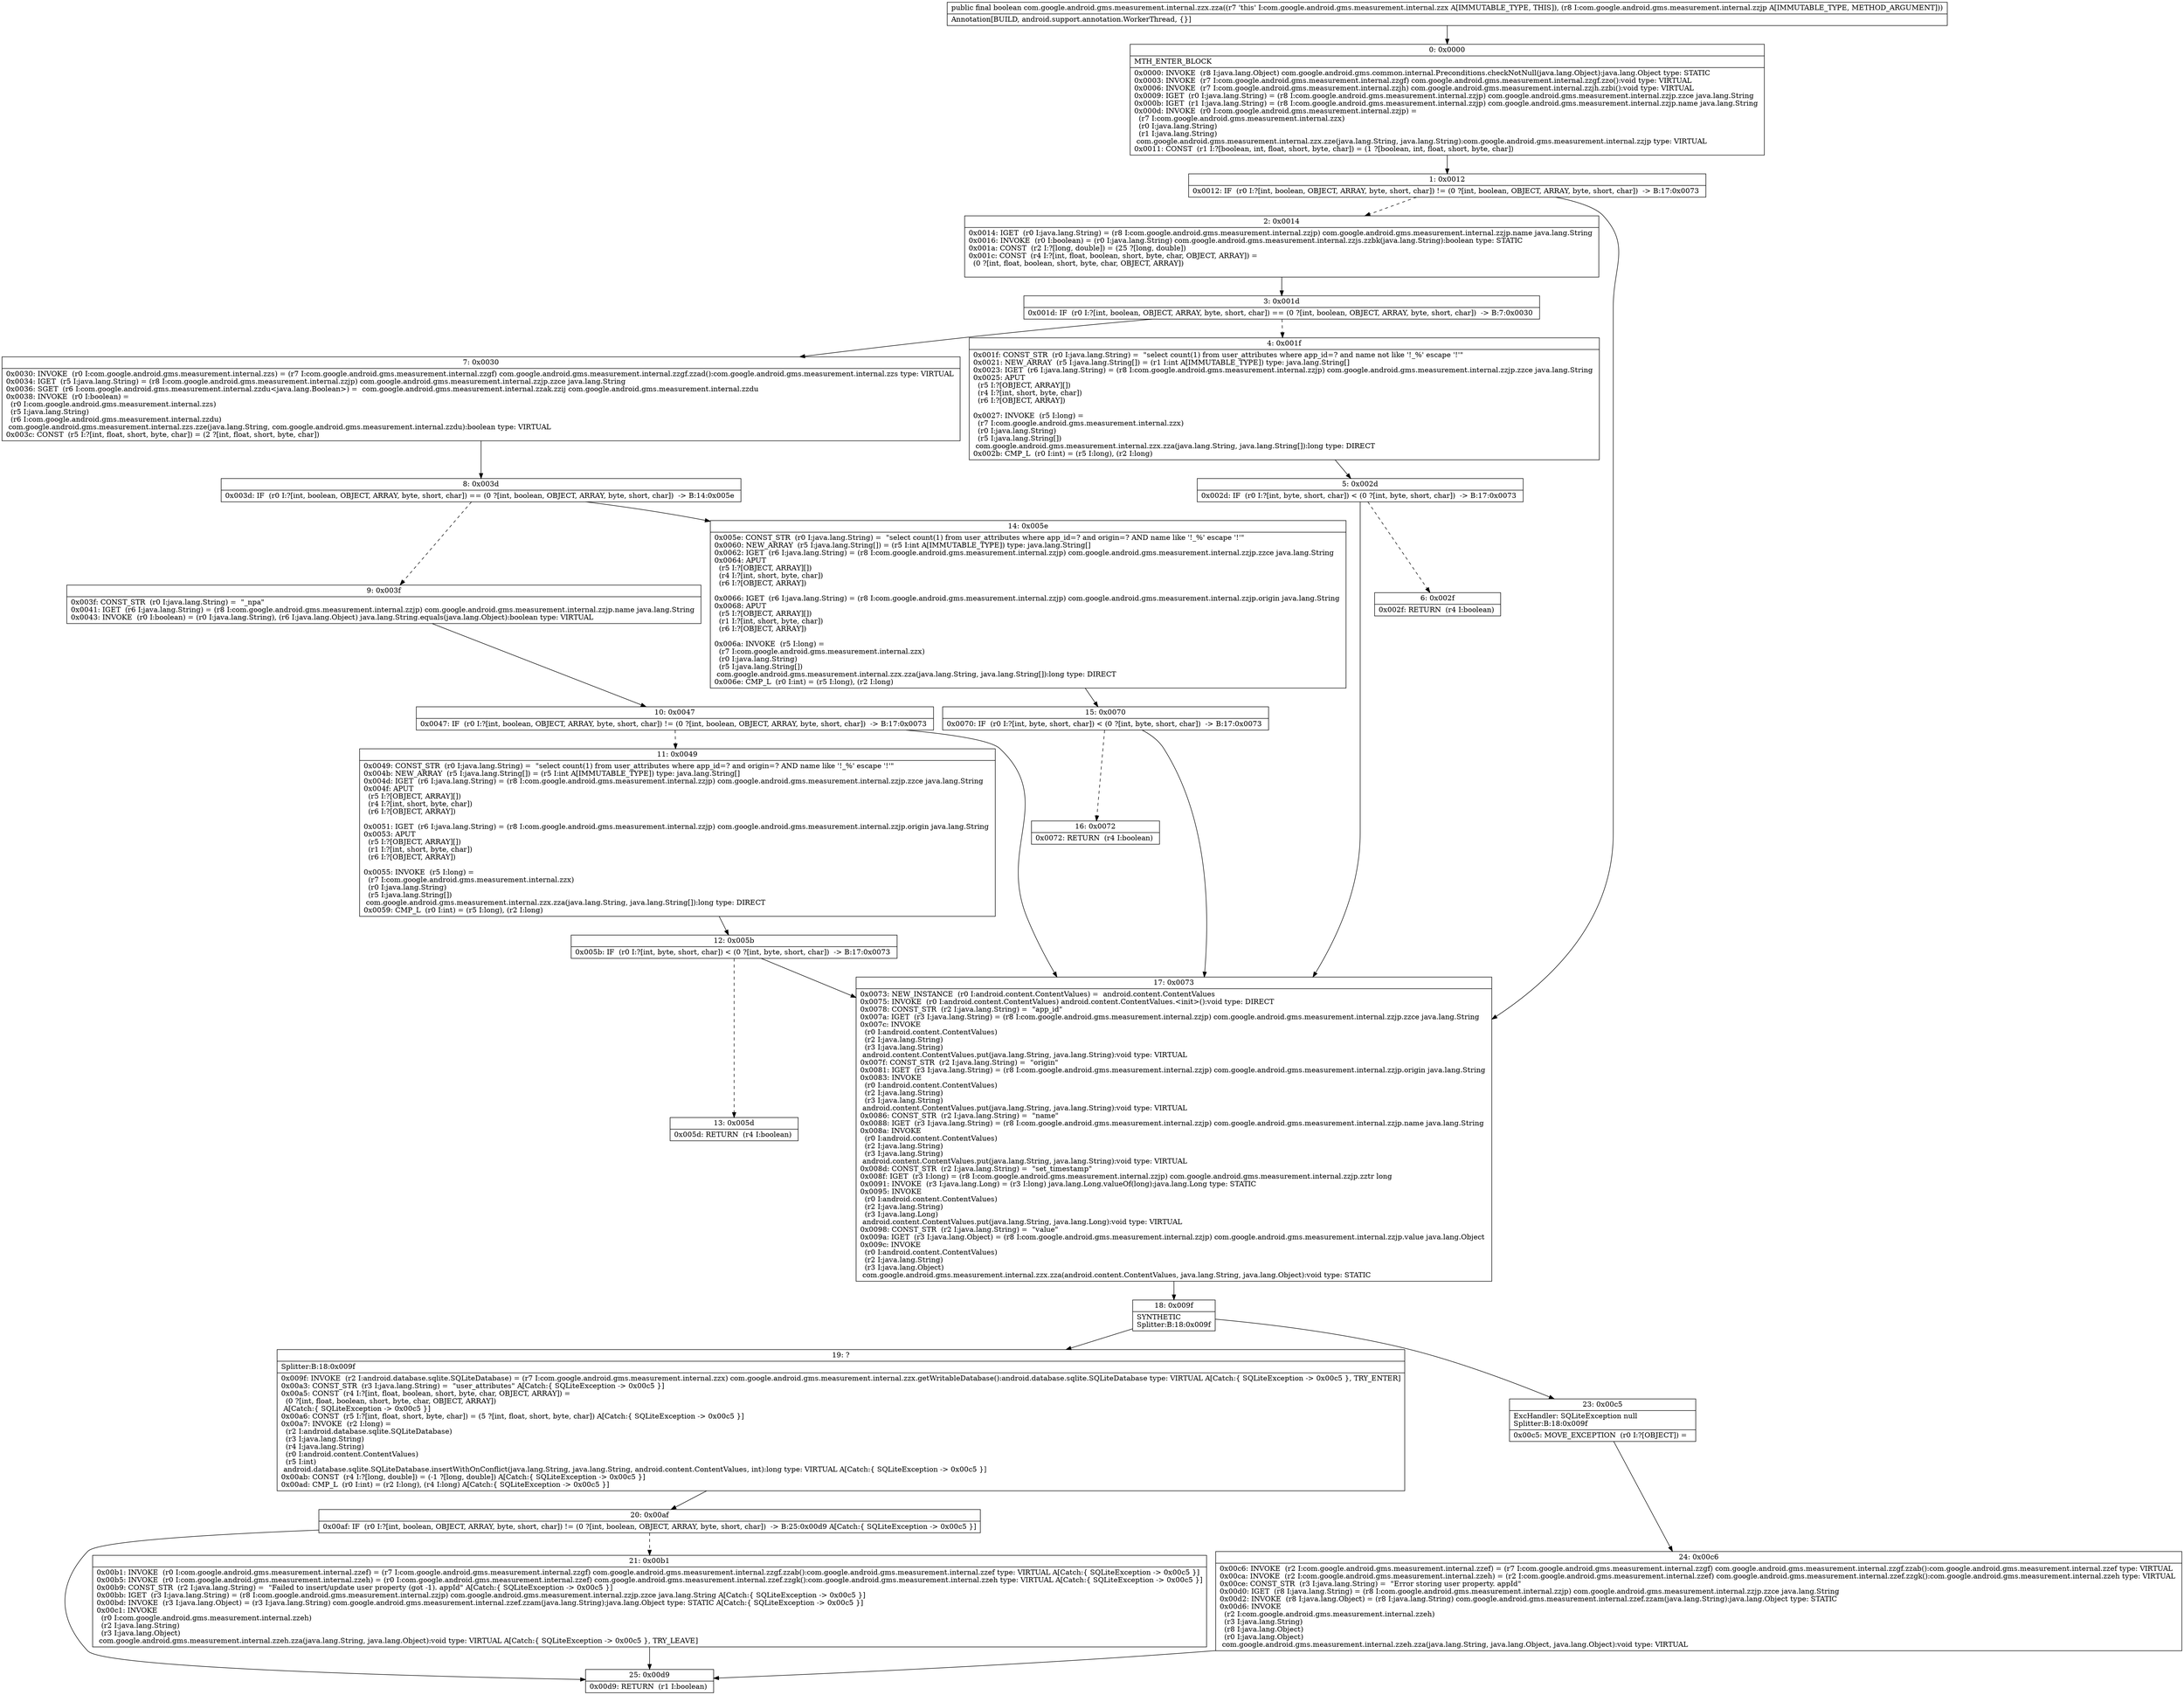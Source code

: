 digraph "CFG forcom.google.android.gms.measurement.internal.zzx.zza(Lcom\/google\/android\/gms\/measurement\/internal\/zzjp;)Z" {
Node_0 [shape=record,label="{0\:\ 0x0000|MTH_ENTER_BLOCK\l|0x0000: INVOKE  (r8 I:java.lang.Object) com.google.android.gms.common.internal.Preconditions.checkNotNull(java.lang.Object):java.lang.Object type: STATIC \l0x0003: INVOKE  (r7 I:com.google.android.gms.measurement.internal.zzgf) com.google.android.gms.measurement.internal.zzgf.zzo():void type: VIRTUAL \l0x0006: INVOKE  (r7 I:com.google.android.gms.measurement.internal.zzjh) com.google.android.gms.measurement.internal.zzjh.zzbi():void type: VIRTUAL \l0x0009: IGET  (r0 I:java.lang.String) = (r8 I:com.google.android.gms.measurement.internal.zzjp) com.google.android.gms.measurement.internal.zzjp.zzce java.lang.String \l0x000b: IGET  (r1 I:java.lang.String) = (r8 I:com.google.android.gms.measurement.internal.zzjp) com.google.android.gms.measurement.internal.zzjp.name java.lang.String \l0x000d: INVOKE  (r0 I:com.google.android.gms.measurement.internal.zzjp) = \l  (r7 I:com.google.android.gms.measurement.internal.zzx)\l  (r0 I:java.lang.String)\l  (r1 I:java.lang.String)\l com.google.android.gms.measurement.internal.zzx.zze(java.lang.String, java.lang.String):com.google.android.gms.measurement.internal.zzjp type: VIRTUAL \l0x0011: CONST  (r1 I:?[boolean, int, float, short, byte, char]) = (1 ?[boolean, int, float, short, byte, char]) \l}"];
Node_1 [shape=record,label="{1\:\ 0x0012|0x0012: IF  (r0 I:?[int, boolean, OBJECT, ARRAY, byte, short, char]) != (0 ?[int, boolean, OBJECT, ARRAY, byte, short, char])  \-\> B:17:0x0073 \l}"];
Node_2 [shape=record,label="{2\:\ 0x0014|0x0014: IGET  (r0 I:java.lang.String) = (r8 I:com.google.android.gms.measurement.internal.zzjp) com.google.android.gms.measurement.internal.zzjp.name java.lang.String \l0x0016: INVOKE  (r0 I:boolean) = (r0 I:java.lang.String) com.google.android.gms.measurement.internal.zzjs.zzbk(java.lang.String):boolean type: STATIC \l0x001a: CONST  (r2 I:?[long, double]) = (25 ?[long, double]) \l0x001c: CONST  (r4 I:?[int, float, boolean, short, byte, char, OBJECT, ARRAY]) = \l  (0 ?[int, float, boolean, short, byte, char, OBJECT, ARRAY])\l \l}"];
Node_3 [shape=record,label="{3\:\ 0x001d|0x001d: IF  (r0 I:?[int, boolean, OBJECT, ARRAY, byte, short, char]) == (0 ?[int, boolean, OBJECT, ARRAY, byte, short, char])  \-\> B:7:0x0030 \l}"];
Node_4 [shape=record,label="{4\:\ 0x001f|0x001f: CONST_STR  (r0 I:java.lang.String) =  \"select count(1) from user_attributes where app_id=? and name not like '!_%' escape '!'\" \l0x0021: NEW_ARRAY  (r5 I:java.lang.String[]) = (r1 I:int A[IMMUTABLE_TYPE]) type: java.lang.String[] \l0x0023: IGET  (r6 I:java.lang.String) = (r8 I:com.google.android.gms.measurement.internal.zzjp) com.google.android.gms.measurement.internal.zzjp.zzce java.lang.String \l0x0025: APUT  \l  (r5 I:?[OBJECT, ARRAY][])\l  (r4 I:?[int, short, byte, char])\l  (r6 I:?[OBJECT, ARRAY])\l \l0x0027: INVOKE  (r5 I:long) = \l  (r7 I:com.google.android.gms.measurement.internal.zzx)\l  (r0 I:java.lang.String)\l  (r5 I:java.lang.String[])\l com.google.android.gms.measurement.internal.zzx.zza(java.lang.String, java.lang.String[]):long type: DIRECT \l0x002b: CMP_L  (r0 I:int) = (r5 I:long), (r2 I:long) \l}"];
Node_5 [shape=record,label="{5\:\ 0x002d|0x002d: IF  (r0 I:?[int, byte, short, char]) \< (0 ?[int, byte, short, char])  \-\> B:17:0x0073 \l}"];
Node_6 [shape=record,label="{6\:\ 0x002f|0x002f: RETURN  (r4 I:boolean) \l}"];
Node_7 [shape=record,label="{7\:\ 0x0030|0x0030: INVOKE  (r0 I:com.google.android.gms.measurement.internal.zzs) = (r7 I:com.google.android.gms.measurement.internal.zzgf) com.google.android.gms.measurement.internal.zzgf.zzad():com.google.android.gms.measurement.internal.zzs type: VIRTUAL \l0x0034: IGET  (r5 I:java.lang.String) = (r8 I:com.google.android.gms.measurement.internal.zzjp) com.google.android.gms.measurement.internal.zzjp.zzce java.lang.String \l0x0036: SGET  (r6 I:com.google.android.gms.measurement.internal.zzdu\<java.lang.Boolean\>) =  com.google.android.gms.measurement.internal.zzak.zzij com.google.android.gms.measurement.internal.zzdu \l0x0038: INVOKE  (r0 I:boolean) = \l  (r0 I:com.google.android.gms.measurement.internal.zzs)\l  (r5 I:java.lang.String)\l  (r6 I:com.google.android.gms.measurement.internal.zzdu)\l com.google.android.gms.measurement.internal.zzs.zze(java.lang.String, com.google.android.gms.measurement.internal.zzdu):boolean type: VIRTUAL \l0x003c: CONST  (r5 I:?[int, float, short, byte, char]) = (2 ?[int, float, short, byte, char]) \l}"];
Node_8 [shape=record,label="{8\:\ 0x003d|0x003d: IF  (r0 I:?[int, boolean, OBJECT, ARRAY, byte, short, char]) == (0 ?[int, boolean, OBJECT, ARRAY, byte, short, char])  \-\> B:14:0x005e \l}"];
Node_9 [shape=record,label="{9\:\ 0x003f|0x003f: CONST_STR  (r0 I:java.lang.String) =  \"_npa\" \l0x0041: IGET  (r6 I:java.lang.String) = (r8 I:com.google.android.gms.measurement.internal.zzjp) com.google.android.gms.measurement.internal.zzjp.name java.lang.String \l0x0043: INVOKE  (r0 I:boolean) = (r0 I:java.lang.String), (r6 I:java.lang.Object) java.lang.String.equals(java.lang.Object):boolean type: VIRTUAL \l}"];
Node_10 [shape=record,label="{10\:\ 0x0047|0x0047: IF  (r0 I:?[int, boolean, OBJECT, ARRAY, byte, short, char]) != (0 ?[int, boolean, OBJECT, ARRAY, byte, short, char])  \-\> B:17:0x0073 \l}"];
Node_11 [shape=record,label="{11\:\ 0x0049|0x0049: CONST_STR  (r0 I:java.lang.String) =  \"select count(1) from user_attributes where app_id=? and origin=? AND name like '!_%' escape '!'\" \l0x004b: NEW_ARRAY  (r5 I:java.lang.String[]) = (r5 I:int A[IMMUTABLE_TYPE]) type: java.lang.String[] \l0x004d: IGET  (r6 I:java.lang.String) = (r8 I:com.google.android.gms.measurement.internal.zzjp) com.google.android.gms.measurement.internal.zzjp.zzce java.lang.String \l0x004f: APUT  \l  (r5 I:?[OBJECT, ARRAY][])\l  (r4 I:?[int, short, byte, char])\l  (r6 I:?[OBJECT, ARRAY])\l \l0x0051: IGET  (r6 I:java.lang.String) = (r8 I:com.google.android.gms.measurement.internal.zzjp) com.google.android.gms.measurement.internal.zzjp.origin java.lang.String \l0x0053: APUT  \l  (r5 I:?[OBJECT, ARRAY][])\l  (r1 I:?[int, short, byte, char])\l  (r6 I:?[OBJECT, ARRAY])\l \l0x0055: INVOKE  (r5 I:long) = \l  (r7 I:com.google.android.gms.measurement.internal.zzx)\l  (r0 I:java.lang.String)\l  (r5 I:java.lang.String[])\l com.google.android.gms.measurement.internal.zzx.zza(java.lang.String, java.lang.String[]):long type: DIRECT \l0x0059: CMP_L  (r0 I:int) = (r5 I:long), (r2 I:long) \l}"];
Node_12 [shape=record,label="{12\:\ 0x005b|0x005b: IF  (r0 I:?[int, byte, short, char]) \< (0 ?[int, byte, short, char])  \-\> B:17:0x0073 \l}"];
Node_13 [shape=record,label="{13\:\ 0x005d|0x005d: RETURN  (r4 I:boolean) \l}"];
Node_14 [shape=record,label="{14\:\ 0x005e|0x005e: CONST_STR  (r0 I:java.lang.String) =  \"select count(1) from user_attributes where app_id=? and origin=? AND name like '!_%' escape '!'\" \l0x0060: NEW_ARRAY  (r5 I:java.lang.String[]) = (r5 I:int A[IMMUTABLE_TYPE]) type: java.lang.String[] \l0x0062: IGET  (r6 I:java.lang.String) = (r8 I:com.google.android.gms.measurement.internal.zzjp) com.google.android.gms.measurement.internal.zzjp.zzce java.lang.String \l0x0064: APUT  \l  (r5 I:?[OBJECT, ARRAY][])\l  (r4 I:?[int, short, byte, char])\l  (r6 I:?[OBJECT, ARRAY])\l \l0x0066: IGET  (r6 I:java.lang.String) = (r8 I:com.google.android.gms.measurement.internal.zzjp) com.google.android.gms.measurement.internal.zzjp.origin java.lang.String \l0x0068: APUT  \l  (r5 I:?[OBJECT, ARRAY][])\l  (r1 I:?[int, short, byte, char])\l  (r6 I:?[OBJECT, ARRAY])\l \l0x006a: INVOKE  (r5 I:long) = \l  (r7 I:com.google.android.gms.measurement.internal.zzx)\l  (r0 I:java.lang.String)\l  (r5 I:java.lang.String[])\l com.google.android.gms.measurement.internal.zzx.zza(java.lang.String, java.lang.String[]):long type: DIRECT \l0x006e: CMP_L  (r0 I:int) = (r5 I:long), (r2 I:long) \l}"];
Node_15 [shape=record,label="{15\:\ 0x0070|0x0070: IF  (r0 I:?[int, byte, short, char]) \< (0 ?[int, byte, short, char])  \-\> B:17:0x0073 \l}"];
Node_16 [shape=record,label="{16\:\ 0x0072|0x0072: RETURN  (r4 I:boolean) \l}"];
Node_17 [shape=record,label="{17\:\ 0x0073|0x0073: NEW_INSTANCE  (r0 I:android.content.ContentValues) =  android.content.ContentValues \l0x0075: INVOKE  (r0 I:android.content.ContentValues) android.content.ContentValues.\<init\>():void type: DIRECT \l0x0078: CONST_STR  (r2 I:java.lang.String) =  \"app_id\" \l0x007a: IGET  (r3 I:java.lang.String) = (r8 I:com.google.android.gms.measurement.internal.zzjp) com.google.android.gms.measurement.internal.zzjp.zzce java.lang.String \l0x007c: INVOKE  \l  (r0 I:android.content.ContentValues)\l  (r2 I:java.lang.String)\l  (r3 I:java.lang.String)\l android.content.ContentValues.put(java.lang.String, java.lang.String):void type: VIRTUAL \l0x007f: CONST_STR  (r2 I:java.lang.String) =  \"origin\" \l0x0081: IGET  (r3 I:java.lang.String) = (r8 I:com.google.android.gms.measurement.internal.zzjp) com.google.android.gms.measurement.internal.zzjp.origin java.lang.String \l0x0083: INVOKE  \l  (r0 I:android.content.ContentValues)\l  (r2 I:java.lang.String)\l  (r3 I:java.lang.String)\l android.content.ContentValues.put(java.lang.String, java.lang.String):void type: VIRTUAL \l0x0086: CONST_STR  (r2 I:java.lang.String) =  \"name\" \l0x0088: IGET  (r3 I:java.lang.String) = (r8 I:com.google.android.gms.measurement.internal.zzjp) com.google.android.gms.measurement.internal.zzjp.name java.lang.String \l0x008a: INVOKE  \l  (r0 I:android.content.ContentValues)\l  (r2 I:java.lang.String)\l  (r3 I:java.lang.String)\l android.content.ContentValues.put(java.lang.String, java.lang.String):void type: VIRTUAL \l0x008d: CONST_STR  (r2 I:java.lang.String) =  \"set_timestamp\" \l0x008f: IGET  (r3 I:long) = (r8 I:com.google.android.gms.measurement.internal.zzjp) com.google.android.gms.measurement.internal.zzjp.zztr long \l0x0091: INVOKE  (r3 I:java.lang.Long) = (r3 I:long) java.lang.Long.valueOf(long):java.lang.Long type: STATIC \l0x0095: INVOKE  \l  (r0 I:android.content.ContentValues)\l  (r2 I:java.lang.String)\l  (r3 I:java.lang.Long)\l android.content.ContentValues.put(java.lang.String, java.lang.Long):void type: VIRTUAL \l0x0098: CONST_STR  (r2 I:java.lang.String) =  \"value\" \l0x009a: IGET  (r3 I:java.lang.Object) = (r8 I:com.google.android.gms.measurement.internal.zzjp) com.google.android.gms.measurement.internal.zzjp.value java.lang.Object \l0x009c: INVOKE  \l  (r0 I:android.content.ContentValues)\l  (r2 I:java.lang.String)\l  (r3 I:java.lang.Object)\l com.google.android.gms.measurement.internal.zzx.zza(android.content.ContentValues, java.lang.String, java.lang.Object):void type: STATIC \l}"];
Node_18 [shape=record,label="{18\:\ 0x009f|SYNTHETIC\lSplitter:B:18:0x009f\l}"];
Node_19 [shape=record,label="{19\:\ ?|Splitter:B:18:0x009f\l|0x009f: INVOKE  (r2 I:android.database.sqlite.SQLiteDatabase) = (r7 I:com.google.android.gms.measurement.internal.zzx) com.google.android.gms.measurement.internal.zzx.getWritableDatabase():android.database.sqlite.SQLiteDatabase type: VIRTUAL A[Catch:\{ SQLiteException \-\> 0x00c5 \}, TRY_ENTER]\l0x00a3: CONST_STR  (r3 I:java.lang.String) =  \"user_attributes\" A[Catch:\{ SQLiteException \-\> 0x00c5 \}]\l0x00a5: CONST  (r4 I:?[int, float, boolean, short, byte, char, OBJECT, ARRAY]) = \l  (0 ?[int, float, boolean, short, byte, char, OBJECT, ARRAY])\l A[Catch:\{ SQLiteException \-\> 0x00c5 \}]\l0x00a6: CONST  (r5 I:?[int, float, short, byte, char]) = (5 ?[int, float, short, byte, char]) A[Catch:\{ SQLiteException \-\> 0x00c5 \}]\l0x00a7: INVOKE  (r2 I:long) = \l  (r2 I:android.database.sqlite.SQLiteDatabase)\l  (r3 I:java.lang.String)\l  (r4 I:java.lang.String)\l  (r0 I:android.content.ContentValues)\l  (r5 I:int)\l android.database.sqlite.SQLiteDatabase.insertWithOnConflict(java.lang.String, java.lang.String, android.content.ContentValues, int):long type: VIRTUAL A[Catch:\{ SQLiteException \-\> 0x00c5 \}]\l0x00ab: CONST  (r4 I:?[long, double]) = (\-1 ?[long, double]) A[Catch:\{ SQLiteException \-\> 0x00c5 \}]\l0x00ad: CMP_L  (r0 I:int) = (r2 I:long), (r4 I:long) A[Catch:\{ SQLiteException \-\> 0x00c5 \}]\l}"];
Node_20 [shape=record,label="{20\:\ 0x00af|0x00af: IF  (r0 I:?[int, boolean, OBJECT, ARRAY, byte, short, char]) != (0 ?[int, boolean, OBJECT, ARRAY, byte, short, char])  \-\> B:25:0x00d9 A[Catch:\{ SQLiteException \-\> 0x00c5 \}]\l}"];
Node_21 [shape=record,label="{21\:\ 0x00b1|0x00b1: INVOKE  (r0 I:com.google.android.gms.measurement.internal.zzef) = (r7 I:com.google.android.gms.measurement.internal.zzgf) com.google.android.gms.measurement.internal.zzgf.zzab():com.google.android.gms.measurement.internal.zzef type: VIRTUAL A[Catch:\{ SQLiteException \-\> 0x00c5 \}]\l0x00b5: INVOKE  (r0 I:com.google.android.gms.measurement.internal.zzeh) = (r0 I:com.google.android.gms.measurement.internal.zzef) com.google.android.gms.measurement.internal.zzef.zzgk():com.google.android.gms.measurement.internal.zzeh type: VIRTUAL A[Catch:\{ SQLiteException \-\> 0x00c5 \}]\l0x00b9: CONST_STR  (r2 I:java.lang.String) =  \"Failed to insert\/update user property (got \-1). appId\" A[Catch:\{ SQLiteException \-\> 0x00c5 \}]\l0x00bb: IGET  (r3 I:java.lang.String) = (r8 I:com.google.android.gms.measurement.internal.zzjp) com.google.android.gms.measurement.internal.zzjp.zzce java.lang.String A[Catch:\{ SQLiteException \-\> 0x00c5 \}]\l0x00bd: INVOKE  (r3 I:java.lang.Object) = (r3 I:java.lang.String) com.google.android.gms.measurement.internal.zzef.zzam(java.lang.String):java.lang.Object type: STATIC A[Catch:\{ SQLiteException \-\> 0x00c5 \}]\l0x00c1: INVOKE  \l  (r0 I:com.google.android.gms.measurement.internal.zzeh)\l  (r2 I:java.lang.String)\l  (r3 I:java.lang.Object)\l com.google.android.gms.measurement.internal.zzeh.zza(java.lang.String, java.lang.Object):void type: VIRTUAL A[Catch:\{ SQLiteException \-\> 0x00c5 \}, TRY_LEAVE]\l}"];
Node_23 [shape=record,label="{23\:\ 0x00c5|ExcHandler: SQLiteException null\lSplitter:B:18:0x009f\l|0x00c5: MOVE_EXCEPTION  (r0 I:?[OBJECT]) =  \l}"];
Node_24 [shape=record,label="{24\:\ 0x00c6|0x00c6: INVOKE  (r2 I:com.google.android.gms.measurement.internal.zzef) = (r7 I:com.google.android.gms.measurement.internal.zzgf) com.google.android.gms.measurement.internal.zzgf.zzab():com.google.android.gms.measurement.internal.zzef type: VIRTUAL \l0x00ca: INVOKE  (r2 I:com.google.android.gms.measurement.internal.zzeh) = (r2 I:com.google.android.gms.measurement.internal.zzef) com.google.android.gms.measurement.internal.zzef.zzgk():com.google.android.gms.measurement.internal.zzeh type: VIRTUAL \l0x00ce: CONST_STR  (r3 I:java.lang.String) =  \"Error storing user property. appId\" \l0x00d0: IGET  (r8 I:java.lang.String) = (r8 I:com.google.android.gms.measurement.internal.zzjp) com.google.android.gms.measurement.internal.zzjp.zzce java.lang.String \l0x00d2: INVOKE  (r8 I:java.lang.Object) = (r8 I:java.lang.String) com.google.android.gms.measurement.internal.zzef.zzam(java.lang.String):java.lang.Object type: STATIC \l0x00d6: INVOKE  \l  (r2 I:com.google.android.gms.measurement.internal.zzeh)\l  (r3 I:java.lang.String)\l  (r8 I:java.lang.Object)\l  (r0 I:java.lang.Object)\l com.google.android.gms.measurement.internal.zzeh.zza(java.lang.String, java.lang.Object, java.lang.Object):void type: VIRTUAL \l}"];
Node_25 [shape=record,label="{25\:\ 0x00d9|0x00d9: RETURN  (r1 I:boolean) \l}"];
MethodNode[shape=record,label="{public final boolean com.google.android.gms.measurement.internal.zzx.zza((r7 'this' I:com.google.android.gms.measurement.internal.zzx A[IMMUTABLE_TYPE, THIS]), (r8 I:com.google.android.gms.measurement.internal.zzjp A[IMMUTABLE_TYPE, METHOD_ARGUMENT]))  | Annotation[BUILD, android.support.annotation.WorkerThread, \{\}]\l}"];
MethodNode -> Node_0;
Node_0 -> Node_1;
Node_1 -> Node_2[style=dashed];
Node_1 -> Node_17;
Node_2 -> Node_3;
Node_3 -> Node_4[style=dashed];
Node_3 -> Node_7;
Node_4 -> Node_5;
Node_5 -> Node_6[style=dashed];
Node_5 -> Node_17;
Node_7 -> Node_8;
Node_8 -> Node_9[style=dashed];
Node_8 -> Node_14;
Node_9 -> Node_10;
Node_10 -> Node_11[style=dashed];
Node_10 -> Node_17;
Node_11 -> Node_12;
Node_12 -> Node_13[style=dashed];
Node_12 -> Node_17;
Node_14 -> Node_15;
Node_15 -> Node_16[style=dashed];
Node_15 -> Node_17;
Node_17 -> Node_18;
Node_18 -> Node_19;
Node_18 -> Node_23;
Node_19 -> Node_20;
Node_20 -> Node_21[style=dashed];
Node_20 -> Node_25;
Node_21 -> Node_25;
Node_23 -> Node_24;
Node_24 -> Node_25;
}

